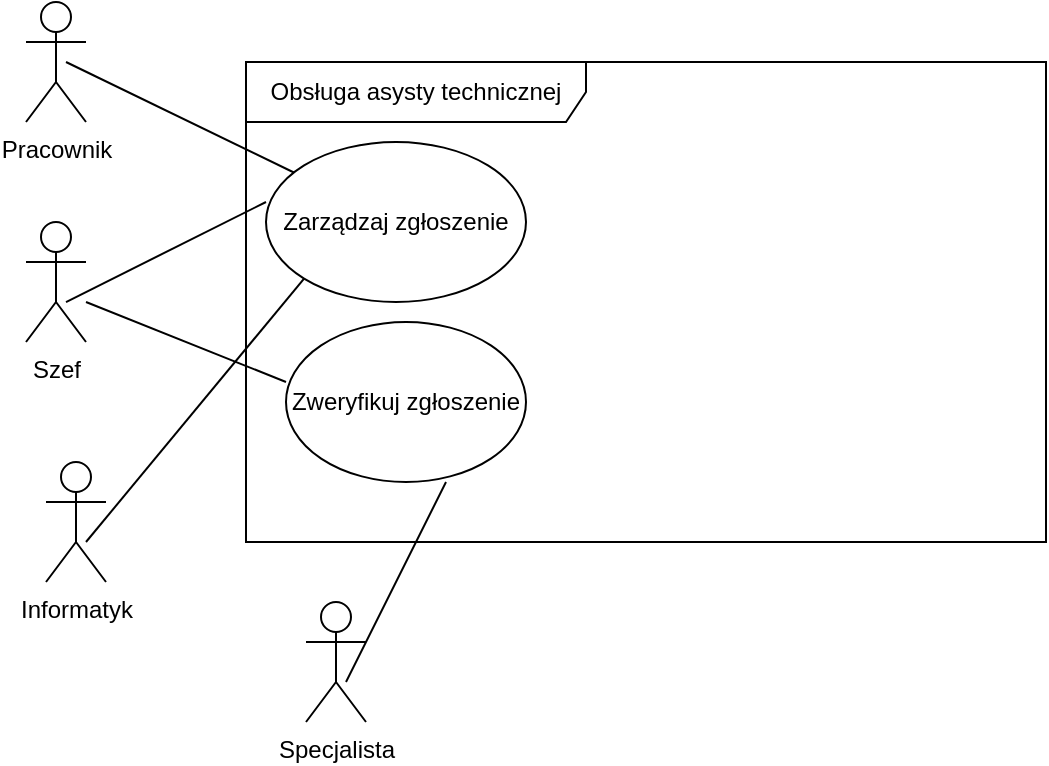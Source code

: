 <mxfile version="24.0.2" type="device">
  <diagram name="Strona-1" id="4OAp-QjK7MIsovzWdxvq">
    <mxGraphModel dx="1366" dy="710" grid="1" gridSize="10" guides="1" tooltips="1" connect="1" arrows="1" fold="1" page="1" pageScale="1" pageWidth="827" pageHeight="1169" math="0" shadow="0">
      <root>
        <mxCell id="0" />
        <mxCell id="1" parent="0" />
        <mxCell id="BXuRJnaj-v33F-SbWcAe-1" value="Obsługa asysty technicznej" style="shape=umlFrame;whiteSpace=wrap;html=1;pointerEvents=0;width=170;height=30;" vertex="1" parent="1">
          <mxGeometry x="240" y="190" width="400" height="240" as="geometry" />
        </mxCell>
        <mxCell id="BXuRJnaj-v33F-SbWcAe-7" value="Pracownik&lt;div&gt;&lt;br&gt;&lt;/div&gt;" style="shape=umlActor;verticalLabelPosition=bottom;verticalAlign=top;html=1;" vertex="1" parent="1">
          <mxGeometry x="130" y="160" width="30" height="60" as="geometry" />
        </mxCell>
        <mxCell id="BXuRJnaj-v33F-SbWcAe-9" value="Szef" style="shape=umlActor;verticalLabelPosition=bottom;verticalAlign=top;html=1;" vertex="1" parent="1">
          <mxGeometry x="130" y="270" width="30" height="60" as="geometry" />
        </mxCell>
        <mxCell id="BXuRJnaj-v33F-SbWcAe-12" value="Specjalista" style="shape=umlActor;verticalLabelPosition=bottom;verticalAlign=top;html=1;" vertex="1" parent="1">
          <mxGeometry x="270" y="460" width="30" height="60" as="geometry" />
        </mxCell>
        <mxCell id="BXuRJnaj-v33F-SbWcAe-13" value="Informatyk" style="shape=umlActor;verticalLabelPosition=bottom;verticalAlign=top;html=1;" vertex="1" parent="1">
          <mxGeometry x="140" y="390" width="30" height="60" as="geometry" />
        </mxCell>
        <mxCell id="BXuRJnaj-v33F-SbWcAe-14" value="Zarządzaj zgłoszenie" style="ellipse;whiteSpace=wrap;html=1;" vertex="1" parent="1">
          <mxGeometry x="250" y="230" width="130" height="80" as="geometry" />
        </mxCell>
        <mxCell id="BXuRJnaj-v33F-SbWcAe-15" value="Zweryfikuj zgłoszenie" style="ellipse;whiteSpace=wrap;html=1;" vertex="1" parent="1">
          <mxGeometry x="260" y="320" width="120" height="80" as="geometry" />
        </mxCell>
        <mxCell id="BXuRJnaj-v33F-SbWcAe-20" value="" style="endArrow=none;html=1;rounded=0;strokeColor=default;align=center;verticalAlign=middle;fontFamily=Helvetica;fontSize=11;fontColor=default;labelBackgroundColor=default;startSize=8;endSize=8;exitX=0.667;exitY=0.667;exitDx=0;exitDy=0;exitPerimeter=0;" edge="1" parent="1" source="BXuRJnaj-v33F-SbWcAe-9">
          <mxGeometry width="50" height="50" relative="1" as="geometry">
            <mxPoint x="200" y="310" as="sourcePoint" />
            <mxPoint x="250" y="260" as="targetPoint" />
          </mxGeometry>
        </mxCell>
        <mxCell id="BXuRJnaj-v33F-SbWcAe-21" value="" style="endArrow=none;html=1;rounded=0;strokeColor=default;align=center;verticalAlign=middle;fontFamily=Helvetica;fontSize=11;fontColor=default;labelBackgroundColor=default;startSize=8;endSize=8;exitX=0;exitY=0.375;exitDx=0;exitDy=0;exitPerimeter=0;" edge="1" parent="1" source="BXuRJnaj-v33F-SbWcAe-15">
          <mxGeometry width="50" height="50" relative="1" as="geometry">
            <mxPoint x="110" y="360" as="sourcePoint" />
            <mxPoint x="160" y="310" as="targetPoint" />
          </mxGeometry>
        </mxCell>
        <mxCell id="BXuRJnaj-v33F-SbWcAe-22" value="" style="endArrow=none;html=1;rounded=0;strokeColor=default;align=center;verticalAlign=middle;fontFamily=Helvetica;fontSize=11;fontColor=default;labelBackgroundColor=default;startSize=8;endSize=8;" edge="1" parent="1" source="BXuRJnaj-v33F-SbWcAe-14">
          <mxGeometry width="50" height="50" relative="1" as="geometry">
            <mxPoint x="100" y="240" as="sourcePoint" />
            <mxPoint x="150" y="190" as="targetPoint" />
          </mxGeometry>
        </mxCell>
        <mxCell id="BXuRJnaj-v33F-SbWcAe-23" value="" style="endArrow=none;html=1;rounded=0;strokeColor=default;align=center;verticalAlign=middle;fontFamily=Helvetica;fontSize=11;fontColor=default;labelBackgroundColor=default;startSize=8;endSize=8;entryX=0;entryY=1;entryDx=0;entryDy=0;" edge="1" parent="1" target="BXuRJnaj-v33F-SbWcAe-14">
          <mxGeometry width="50" height="50" relative="1" as="geometry">
            <mxPoint x="160" y="430" as="sourcePoint" />
            <mxPoint x="210" y="380" as="targetPoint" />
          </mxGeometry>
        </mxCell>
        <mxCell id="BXuRJnaj-v33F-SbWcAe-25" value="" style="endArrow=none;html=1;rounded=0;strokeColor=default;align=center;verticalAlign=middle;fontFamily=Helvetica;fontSize=11;fontColor=default;labelBackgroundColor=default;startSize=8;endSize=8;exitX=0.667;exitY=0.667;exitDx=0;exitDy=0;exitPerimeter=0;" edge="1" parent="1" source="BXuRJnaj-v33F-SbWcAe-12">
          <mxGeometry width="50" height="50" relative="1" as="geometry">
            <mxPoint x="290" y="450" as="sourcePoint" />
            <mxPoint x="340" y="400" as="targetPoint" />
          </mxGeometry>
        </mxCell>
      </root>
    </mxGraphModel>
  </diagram>
</mxfile>
